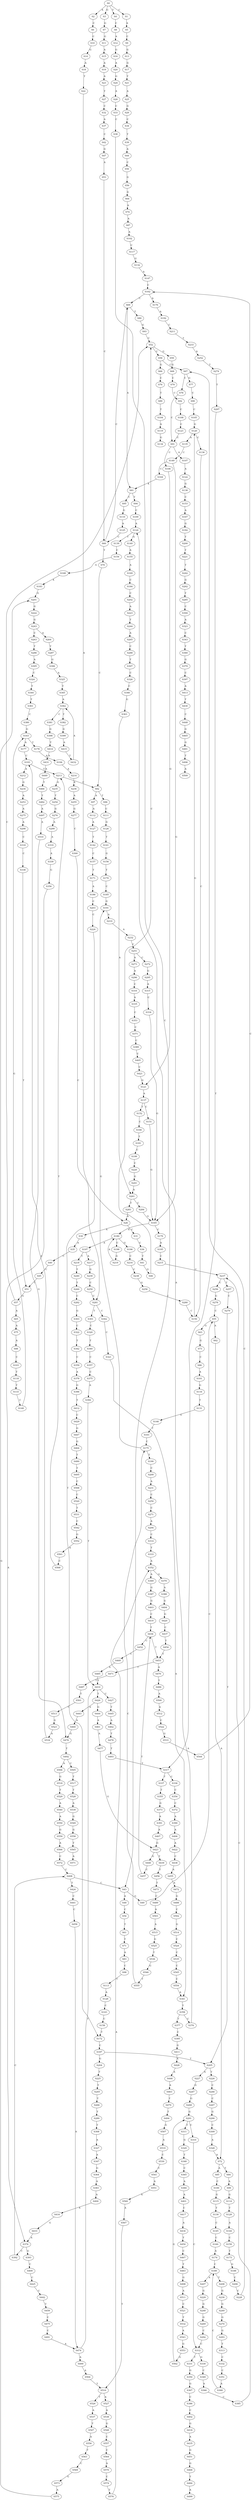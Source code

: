 strict digraph  {
	S0 -> S1 [ label = C ];
	S0 -> S2 [ label = A ];
	S0 -> S3 [ label = G ];
	S0 -> S4 [ label = T ];
	S1 -> S5 [ label = A ];
	S2 -> S6 [ label = C ];
	S3 -> S7 [ label = G ];
	S4 -> S8 [ label = C ];
	S5 -> S9 [ label = C ];
	S6 -> S10 [ label = C ];
	S7 -> S11 [ label = G ];
	S8 -> S12 [ label = A ];
	S9 -> S13 [ label = G ];
	S10 -> S14 [ label = G ];
	S11 -> S15 [ label = A ];
	S12 -> S16 [ label = G ];
	S13 -> S17 [ label = G ];
	S14 -> S18 [ label = A ];
	S15 -> S19 [ label = A ];
	S16 -> S20 [ label = A ];
	S17 -> S21 [ label = T ];
	S18 -> S22 [ label = T ];
	S19 -> S23 [ label = A ];
	S20 -> S24 [ label = G ];
	S21 -> S25 [ label = A ];
	S22 -> S26 [ label = A ];
	S23 -> S27 [ label = T ];
	S24 -> S28 [ label = A ];
	S25 -> S29 [ label = G ];
	S26 -> S30 [ label = A ];
	S26 -> S31 [ label = C ];
	S27 -> S32 [ label = C ];
	S28 -> S33 [ label = C ];
	S29 -> S34 [ label = C ];
	S30 -> S35 [ label = A ];
	S31 -> S36 [ label = C ];
	S32 -> S37 [ label = A ];
	S33 -> S38 [ label = C ];
	S34 -> S39 [ label = T ];
	S35 -> S40 [ label = C ];
	S36 -> S41 [ label = T ];
	S37 -> S42 [ label = C ];
	S38 -> S43 [ label = C ];
	S39 -> S44 [ label = A ];
	S40 -> S45 [ label = C ];
	S41 -> S46 [ label = G ];
	S42 -> S47 [ label = G ];
	S43 -> S48 [ label = A ];
	S43 -> S49 [ label = G ];
	S44 -> S50 [ label = C ];
	S45 -> S51 [ label = T ];
	S46 -> S52 [ label = C ];
	S47 -> S53 [ label = A ];
	S48 -> S54 [ label = C ];
	S49 -> S55 [ label = C ];
	S50 -> S56 [ label = G ];
	S51 -> S57 [ label = G ];
	S52 -> S58 [ label = C ];
	S52 -> S59 [ label = G ];
	S53 -> S60 [ label = C ];
	S54 -> S61 [ label = T ];
	S55 -> S62 [ label = A ];
	S55 -> S63 [ label = G ];
	S56 -> S64 [ label = G ];
	S57 -> S52 [ label = C ];
	S57 -> S65 [ label = A ];
	S58 -> S66 [ label = G ];
	S58 -> S67 [ label = C ];
	S59 -> S68 [ label = G ];
	S60 -> S69 [ label = C ];
	S60 -> S70 [ label = T ];
	S61 -> S71 [ label = T ];
	S62 -> S72 [ label = A ];
	S63 -> S73 [ label = G ];
	S64 -> S74 [ label = A ];
	S65 -> S75 [ label = A ];
	S66 -> S76 [ label = C ];
	S67 -> S77 [ label = G ];
	S67 -> S78 [ label = C ];
	S68 -> S79 [ label = C ];
	S69 -> S80 [ label = T ];
	S69 -> S81 [ label = A ];
	S70 -> S82 [ label = C ];
	S71 -> S83 [ label = A ];
	S72 -> S84 [ label = T ];
	S72 -> S85 [ label = A ];
	S73 -> S86 [ label = C ];
	S74 -> S87 [ label = A ];
	S75 -> S88 [ label = A ];
	S76 -> S89 [ label = T ];
	S77 -> S90 [ label = C ];
	S78 -> S91 [ label = C ];
	S79 -> S92 [ label = C ];
	S80 -> S93 [ label = G ];
	S81 -> S94 [ label = T ];
	S81 -> S95 [ label = C ];
	S82 -> S96 [ label = T ];
	S82 -> S97 [ label = A ];
	S83 -> S98 [ label = C ];
	S84 -> S99 [ label = A ];
	S85 -> S100 [ label = C ];
	S86 -> S101 [ label = A ];
	S87 -> S102 [ label = A ];
	S88 -> S103 [ label = C ];
	S89 -> S104 [ label = T ];
	S90 -> S105 [ label = C ];
	S91 -> S106 [ label = C ];
	S91 -> S107 [ label = A ];
	S92 -> S108 [ label = C ];
	S93 -> S52 [ label = C ];
	S94 -> S109 [ label = C ];
	S95 -> S110 [ label = G ];
	S96 -> S111 [ label = C ];
	S97 -> S112 [ label = A ];
	S98 -> S113 [ label = T ];
	S99 -> S114 [ label = G ];
	S100 -> S115 [ label = G ];
	S101 -> S116 [ label = G ];
	S102 -> S117 [ label = C ];
	S103 -> S118 [ label = T ];
	S104 -> S119 [ label = A ];
	S105 -> S120 [ label = G ];
	S106 -> S121 [ label = G ];
	S107 -> S122 [ label = A ];
	S108 -> S123 [ label = C ];
	S109 -> S124 [ label = A ];
	S110 -> S125 [ label = A ];
	S111 -> S126 [ label = G ];
	S112 -> S127 [ label = A ];
	S113 -> S128 [ label = A ];
	S114 -> S129 [ label = T ];
	S115 -> S130 [ label = T ];
	S116 -> S131 [ label = T ];
	S117 -> S132 [ label = G ];
	S118 -> S133 [ label = T ];
	S119 -> S134 [ label = G ];
	S120 -> S135 [ label = A ];
	S120 -> S136 [ label = C ];
	S121 -> S137 [ label = A ];
	S122 -> S138 [ label = G ];
	S123 -> S91 [ label = C ];
	S124 -> S139 [ label = T ];
	S124 -> S140 [ label = G ];
	S125 -> S60 [ label = C ];
	S126 -> S141 [ label = T ];
	S127 -> S142 [ label = T ];
	S128 -> S143 [ label = C ];
	S129 -> S144 [ label = A ];
	S130 -> S145 [ label = C ];
	S131 -> S146 [ label = G ];
	S132 -> S147 [ label = A ];
	S133 -> S148 [ label = C ];
	S135 -> S149 [ label = C ];
	S136 -> S150 [ label = C ];
	S137 -> S151 [ label = C ];
	S137 -> S152 [ label = T ];
	S138 -> S153 [ label = C ];
	S139 -> S154 [ label = C ];
	S140 -> S155 [ label = A ];
	S141 -> S156 [ label = G ];
	S142 -> S157 [ label = C ];
	S143 -> S158 [ label = C ];
	S144 -> S159 [ label = C ];
	S145 -> S160 [ label = C ];
	S146 -> S161 [ label = T ];
	S147 -> S162 [ label = C ];
	S148 -> S163 [ label = G ];
	S149 -> S164 [ label = C ];
	S149 -> S165 [ label = G ];
	S150 -> S120 [ label = G ];
	S151 -> S165 [ label = G ];
	S152 -> S166 [ label = C ];
	S153 -> S167 [ label = A ];
	S154 -> S168 [ label = G ];
	S155 -> S169 [ label = A ];
	S156 -> S170 [ label = T ];
	S157 -> S171 [ label = T ];
	S158 -> S172 [ label = T ];
	S159 -> S173 [ label = T ];
	S160 -> S174 [ label = A ];
	S161 -> S175 [ label = C ];
	S162 -> S69 [ label = C ];
	S162 -> S176 [ label = A ];
	S163 -> S177 [ label = A ];
	S163 -> S178 [ label = T ];
	S164 -> S81 [ label = A ];
	S165 -> S179 [ label = C ];
	S165 -> S180 [ label = A ];
	S166 -> S181 [ label = T ];
	S167 -> S182 [ label = G ];
	S168 -> S183 [ label = A ];
	S169 -> S184 [ label = C ];
	S170 -> S185 [ label = C ];
	S171 -> S186 [ label = A ];
	S172 -> S187 [ label = C ];
	S173 -> S188 [ label = G ];
	S174 -> S189 [ label = C ];
	S175 -> S190 [ label = T ];
	S175 -> S191 [ label = G ];
	S176 -> S192 [ label = A ];
	S177 -> S193 [ label = C ];
	S178 -> S194 [ label = A ];
	S179 -> S195 [ label = A ];
	S180 -> S196 [ label = G ];
	S180 -> S197 [ label = A ];
	S180 -> S198 [ label = C ];
	S181 -> S199 [ label = C ];
	S182 -> S200 [ label = T ];
	S183 -> S201 [ label = G ];
	S184 -> S202 [ label = C ];
	S185 -> S191 [ label = G ];
	S186 -> S203 [ label = C ];
	S187 -> S204 [ label = G ];
	S187 -> S205 [ label = T ];
	S188 -> S206 [ label = C ];
	S189 -> S207 [ label = A ];
	S189 -> S208 [ label = T ];
	S190 -> S209 [ label = C ];
	S191 -> S210 [ label = A ];
	S192 -> S211 [ label = C ];
	S193 -> S212 [ label = A ];
	S193 -> S213 [ label = T ];
	S194 -> S214 [ label = A ];
	S195 -> S215 [ label = C ];
	S196 -> S216 [ label = C ];
	S197 -> S217 [ label = A ];
	S197 -> S218 [ label = T ];
	S198 -> S219 [ label = G ];
	S199 -> S220 [ label = C ];
	S200 -> S221 [ label = T ];
	S201 -> S222 [ label = G ];
	S202 -> S223 [ label = A ];
	S203 -> S224 [ label = C ];
	S204 -> S225 [ label = T ];
	S205 -> S226 [ label = T ];
	S205 -> S227 [ label = A ];
	S206 -> S228 [ label = C ];
	S207 -> S229 [ label = G ];
	S208 -> S230 [ label = G ];
	S209 -> S231 [ label = A ];
	S210 -> S232 [ label = A ];
	S211 -> S233 [ label = T ];
	S212 -> S234 [ label = G ];
	S213 -> S82 [ label = C ];
	S213 -> S235 [ label = G ];
	S214 -> S236 [ label = A ];
	S215 -> S237 [ label = C ];
	S216 -> S238 [ label = C ];
	S217 -> S239 [ label = G ];
	S218 -> S240 [ label = T ];
	S219 -> S180 [ label = A ];
	S220 -> S241 [ label = G ];
	S221 -> S242 [ label = T ];
	S222 -> S243 [ label = G ];
	S223 -> S244 [ label = T ];
	S224 -> S172 [ label = T ];
	S225 -> S245 [ label = T ];
	S226 -> S246 [ label = C ];
	S227 -> S247 [ label = G ];
	S228 -> S67 [ label = C ];
	S229 -> S248 [ label = G ];
	S230 -> S249 [ label = G ];
	S231 -> S250 [ label = C ];
	S232 -> S251 [ label = C ];
	S233 -> S252 [ label = A ];
	S234 -> S253 [ label = A ];
	S235 -> S254 [ label = T ];
	S236 -> S255 [ label = A ];
	S237 -> S256 [ label = C ];
	S237 -> S257 [ label = T ];
	S238 -> S258 [ label = G ];
	S239 -> S259 [ label = C ];
	S240 -> S260 [ label = T ];
	S241 -> S261 [ label = A ];
	S242 -> S262 [ label = G ];
	S243 -> S263 [ label = C ];
	S243 -> S264 [ label = A ];
	S244 -> S265 [ label = A ];
	S245 -> S266 [ label = T ];
	S246 -> S267 [ label = C ];
	S247 -> S268 [ label = G ];
	S248 -> S269 [ label = G ];
	S249 -> S270 [ label = G ];
	S250 -> S271 [ label = C ];
	S251 -> S272 [ label = C ];
	S251 -> S273 [ label = A ];
	S252 -> S274 [ label = T ];
	S253 -> S275 [ label = A ];
	S254 -> S276 [ label = G ];
	S255 -> S277 [ label = G ];
	S256 -> S278 [ label = G ];
	S257 -> S279 [ label = C ];
	S258 -> S280 [ label = C ];
	S259 -> S281 [ label = C ];
	S260 -> S282 [ label = C ];
	S261 -> S283 [ label = T ];
	S261 -> S284 [ label = C ];
	S262 -> S285 [ label = T ];
	S263 -> S286 [ label = T ];
	S264 -> S287 [ label = T ];
	S265 -> S288 [ label = C ];
	S266 -> S289 [ label = T ];
	S267 -> S290 [ label = G ];
	S268 -> S291 [ label = G ];
	S269 -> S292 [ label = C ];
	S270 -> S293 [ label = G ];
	S271 -> S294 [ label = A ];
	S272 -> S295 [ label = G ];
	S273 -> S296 [ label = A ];
	S274 -> S297 [ label = T ];
	S275 -> S298 [ label = A ];
	S276 -> S299 [ label = A ];
	S277 -> S300 [ label = C ];
	S278 -> S55 [ label = C ];
	S279 -> S205 [ label = T ];
	S280 -> S150 [ label = C ];
	S281 -> S301 [ label = T ];
	S281 -> S302 [ label = C ];
	S282 -> S303 [ label = G ];
	S283 -> S26 [ label = A ];
	S284 -> S165 [ label = G ];
	S285 -> S304 [ label = C ];
	S286 -> S305 [ label = A ];
	S287 -> S306 [ label = G ];
	S288 -> S307 [ label = T ];
	S289 -> S308 [ label = T ];
	S290 -> S309 [ label = C ];
	S291 -> S310 [ label = C ];
	S291 -> S311 [ label = T ];
	S292 -> S312 [ label = C ];
	S293 -> S313 [ label = T ];
	S294 -> S314 [ label = C ];
	S295 -> S315 [ label = A ];
	S296 -> S316 [ label = C ];
	S297 -> S317 [ label = T ];
	S298 -> S318 [ label = C ];
	S299 -> S319 [ label = A ];
	S300 -> S281 [ label = C ];
	S301 -> S320 [ label = C ];
	S302 -> S321 [ label = C ];
	S303 -> S322 [ label = C ];
	S304 -> S323 [ label = A ];
	S305 -> S324 [ label = C ];
	S306 -> S325 [ label = A ];
	S307 -> S326 [ label = C ];
	S308 -> S327 [ label = A ];
	S309 -> S328 [ label = A ];
	S310 -> S312 [ label = C ];
	S311 -> S329 [ label = G ];
	S312 -> S330 [ label = G ];
	S312 -> S331 [ label = T ];
	S313 -> S332 [ label = C ];
	S314 -> S333 [ label = T ];
	S315 -> S334 [ label = C ];
	S316 -> S335 [ label = A ];
	S317 -> S336 [ label = C ];
	S317 -> S337 [ label = T ];
	S318 -> S338 [ label = C ];
	S319 -> S339 [ label = A ];
	S320 -> S340 [ label = T ];
	S321 -> S341 [ label = A ];
	S322 -> S342 [ label = T ];
	S323 -> S343 [ label = C ];
	S324 -> S344 [ label = T ];
	S325 -> S345 [ label = T ];
	S326 -> S346 [ label = C ];
	S327 -> S347 [ label = A ];
	S328 -> S72 [ label = A ];
	S329 -> S348 [ label = T ];
	S330 -> S349 [ label = C ];
	S331 -> S350 [ label = G ];
	S332 -> S351 [ label = C ];
	S333 -> S352 [ label = A ];
	S334 -> S165 [ label = G ];
	S335 -> S353 [ label = C ];
	S336 -> S354 [ label = C ];
	S337 -> S355 [ label = T ];
	S338 -> S51 [ label = T ];
	S339 -> S356 [ label = G ];
	S340 -> S357 [ label = C ];
	S341 -> S358 [ label = T ];
	S342 -> S359 [ label = C ];
	S343 -> S360 [ label = T ];
	S344 -> S361 [ label = T ];
	S345 -> S362 [ label = A ];
	S346 -> S363 [ label = G ];
	S347 -> S364 [ label = G ];
	S348 -> S365 [ label = C ];
	S349 -> S366 [ label = A ];
	S350 -> S367 [ label = G ];
	S351 -> S368 [ label = A ];
	S352 -> S369 [ label = A ];
	S352 -> S370 [ label = G ];
	S353 -> S371 [ label = C ];
	S354 -> S372 [ label = C ];
	S355 -> S373 [ label = G ];
	S356 -> S374 [ label = A ];
	S357 -> S375 [ label = C ];
	S358 -> S376 [ label = C ];
	S358 -> S377 [ label = T ];
	S359 -> S378 [ label = A ];
	S360 -> S379 [ label = G ];
	S361 -> S380 [ label = C ];
	S362 -> S381 [ label = C ];
	S362 -> S382 [ label = T ];
	S363 -> S261 [ label = A ];
	S364 -> S383 [ label = A ];
	S365 -> S384 [ label = A ];
	S366 -> S385 [ label = C ];
	S367 -> S386 [ label = C ];
	S368 -> S189 [ label = C ];
	S369 -> S387 [ label = G ];
	S370 -> S388 [ label = A ];
	S371 -> S389 [ label = C ];
	S372 -> S390 [ label = A ];
	S373 -> S391 [ label = A ];
	S374 -> S392 [ label = C ];
	S374 -> S393 [ label = G ];
	S375 -> S394 [ label = A ];
	S376 -> S124 [ label = A ];
	S377 -> S395 [ label = C ];
	S378 -> S396 [ label = G ];
	S379 -> S397 [ label = C ];
	S380 -> S163 [ label = G ];
	S381 -> S398 [ label = G ];
	S382 -> S399 [ label = G ];
	S383 -> S400 [ label = A ];
	S384 -> S401 [ label = A ];
	S385 -> S237 [ label = C ];
	S386 -> S402 [ label = C ];
	S387 -> S403 [ label = G ];
	S388 -> S404 [ label = G ];
	S389 -> S405 [ label = C ];
	S390 -> S406 [ label = A ];
	S391 -> S407 [ label = A ];
	S392 -> S408 [ label = C ];
	S393 -> S409 [ label = C ];
	S394 -> S410 [ label = T ];
	S395 -> S411 [ label = G ];
	S396 -> S412 [ label = T ];
	S397 -> S413 [ label = A ];
	S398 -> S414 [ label = T ];
	S399 -> S415 [ label = A ];
	S400 -> S416 [ label = A ];
	S401 -> S417 [ label = C ];
	S402 -> S418 [ label = G ];
	S403 -> S419 [ label = C ];
	S404 -> S420 [ label = G ];
	S405 -> S421 [ label = C ];
	S406 -> S422 [ label = A ];
	S407 -> S423 [ label = G ];
	S408 -> S424 [ label = T ];
	S408 -> S43 [ label = C ];
	S409 -> S425 [ label = C ];
	S410 -> S426 [ label = T ];
	S410 -> S427 [ label = C ];
	S411 -> S428 [ label = A ];
	S412 -> S429 [ label = C ];
	S413 -> S430 [ label = T ];
	S414 -> S431 [ label = A ];
	S415 -> S432 [ label = T ];
	S416 -> S433 [ label = G ];
	S417 -> S434 [ label = A ];
	S418 -> S435 [ label = A ];
	S419 -> S436 [ label = T ];
	S420 -> S437 [ label = C ];
	S421 -> S121 [ label = G ];
	S422 -> S438 [ label = C ];
	S423 -> S439 [ label = T ];
	S423 -> S440 [ label = G ];
	S424 -> S441 [ label = C ];
	S425 -> S442 [ label = C ];
	S426 -> S443 [ label = A ];
	S426 -> S444 [ label = G ];
	S427 -> S445 [ label = T ];
	S428 -> S446 [ label = A ];
	S429 -> S447 [ label = G ];
	S430 -> S448 [ label = C ];
	S431 -> S449 [ label = A ];
	S432 -> S362 [ label = A ];
	S433 -> S374 [ label = A ];
	S434 -> S450 [ label = T ];
	S435 -> S451 [ label = G ];
	S436 -> S452 [ label = C ];
	S436 -> S453 [ label = T ];
	S437 -> S454 [ label = T ];
	S438 -> S455 [ label = A ];
	S439 -> S456 [ label = T ];
	S440 -> S457 [ label = C ];
	S441 -> S458 [ label = C ];
	S442 -> S459 [ label = T ];
	S443 -> S460 [ label = A ];
	S444 -> S461 [ label = A ];
	S445 -> S462 [ label = A ];
	S446 -> S463 [ label = A ];
	S447 -> S464 [ label = G ];
	S448 -> S465 [ label = G ];
	S449 -> S466 [ label = T ];
	S450 -> S467 [ label = C ];
	S451 -> S468 [ label = G ];
	S452 -> S469 [ label = C ];
	S453 -> S470 [ label = A ];
	S453 -> S471 [ label = T ];
	S454 -> S453 [ label = T ];
	S455 -> S472 [ label = A ];
	S456 -> S473 [ label = T ];
	S457 -> S436 [ label = T ];
	S458 -> S474 [ label = A ];
	S459 -> S475 [ label = C ];
	S460 -> S476 [ label = G ];
	S461 -> S477 [ label = A ];
	S462 -> S478 [ label = T ];
	S463 -> S479 [ label = T ];
	S464 -> S480 [ label = T ];
	S465 -> S481 [ label = G ];
	S466 -> S482 [ label = T ];
	S467 -> S483 [ label = T ];
	S468 -> S484 [ label = T ];
	S469 -> S485 [ label = A ];
	S470 -> S486 [ label = T ];
	S471 -> S487 [ label = T ];
	S472 -> S488 [ label = G ];
	S473 -> S489 [ label = C ];
	S474 -> S490 [ label = A ];
	S474 -> S410 [ label = T ];
	S475 -> S491 [ label = C ];
	S476 -> S492 [ label = T ];
	S477 -> S423 [ label = G ];
	S478 -> S493 [ label = T ];
	S479 -> S494 [ label = T ];
	S480 -> S495 [ label = T ];
	S481 -> S496 [ label = T ];
	S482 -> S497 [ label = A ];
	S483 -> S498 [ label = G ];
	S484 -> S499 [ label = A ];
	S485 -> S410 [ label = T ];
	S486 -> S500 [ label = A ];
	S487 -> S501 [ label = T ];
	S488 -> S502 [ label = C ];
	S489 -> S503 [ label = A ];
	S490 -> S504 [ label = A ];
	S491 -> S474 [ label = A ];
	S492 -> S505 [ label = C ];
	S492 -> S506 [ label = A ];
	S493 -> S317 [ label = T ];
	S494 -> S507 [ label = G ];
	S495 -> S508 [ label = C ];
	S496 -> S509 [ label = A ];
	S497 -> S510 [ label = A ];
	S498 -> S511 [ label = A ];
	S500 -> S512 [ label = A ];
	S501 -> S513 [ label = C ];
	S502 -> S514 [ label = G ];
	S503 -> S515 [ label = A ];
	S504 -> S516 [ label = T ];
	S505 -> S517 [ label = T ];
	S506 -> S518 [ label = G ];
	S507 -> S519 [ label = A ];
	S508 -> S520 [ label = C ];
	S510 -> S476 [ label = G ];
	S511 -> S521 [ label = C ];
	S512 -> S522 [ label = C ];
	S513 -> S523 [ label = G ];
	S514 -> S524 [ label = C ];
	S515 -> S525 [ label = G ];
	S516 -> S526 [ label = T ];
	S516 -> S527 [ label = A ];
	S517 -> S528 [ label = T ];
	S518 -> S529 [ label = T ];
	S519 -> S530 [ label = C ];
	S520 -> S531 [ label = T ];
	S521 -> S532 [ label = T ];
	S522 -> S533 [ label = G ];
	S523 -> S534 [ label = A ];
	S524 -> S535 [ label = C ];
	S525 -> S536 [ label = T ];
	S526 -> S537 [ label = A ];
	S527 -> S538 [ label = A ];
	S528 -> S539 [ label = A ];
	S529 -> S540 [ label = A ];
	S530 -> S541 [ label = C ];
	S531 -> S542 [ label = C ];
	S532 -> S543 [ label = A ];
	S533 -> S544 [ label = A ];
	S534 -> S193 [ label = C ];
	S535 -> S545 [ label = C ];
	S536 -> S546 [ label = G ];
	S537 -> S547 [ label = T ];
	S538 -> S548 [ label = G ];
	S539 -> S549 [ label = G ];
	S540 -> S550 [ label = A ];
	S541 -> S551 [ label = A ];
	S542 -> S552 [ label = G ];
	S543 -> S553 [ label = G ];
	S544 -> S162 [ label = C ];
	S545 -> S554 [ label = C ];
	S546 -> S555 [ label = T ];
	S547 -> S556 [ label = A ];
	S548 -> S557 [ label = C ];
	S549 -> S558 [ label = G ];
	S550 -> S559 [ label = G ];
	S551 -> S560 [ label = A ];
	S552 -> S561 [ label = A ];
	S553 -> S562 [ label = G ];
	S554 -> S341 [ label = A ];
	S555 -> S175 [ label = C ];
	S556 -> S563 [ label = T ];
	S557 -> S564 [ label = C ];
	S558 -> S565 [ label = T ];
	S559 -> S566 [ label = A ];
	S560 -> S567 [ label = A ];
	S561 -> S568 [ label = C ];
	S562 -> S291 [ label = G ];
	S563 -> S569 [ label = C ];
	S564 -> S570 [ label = A ];
	S565 -> S571 [ label = A ];
	S566 -> S572 [ label = C ];
	S567 -> S516 [ label = T ];
	S568 -> S213 [ label = T ];
	S569 -> S573 [ label = G ];
	S570 -> S574 [ label = C ];
	S572 -> S408 [ label = C ];
	S573 -> S575 [ label = A ];
	S574 -> S576 [ label = T ];
	S575 -> S201 [ label = G ];
	S576 -> S352 [ label = A ];
}
